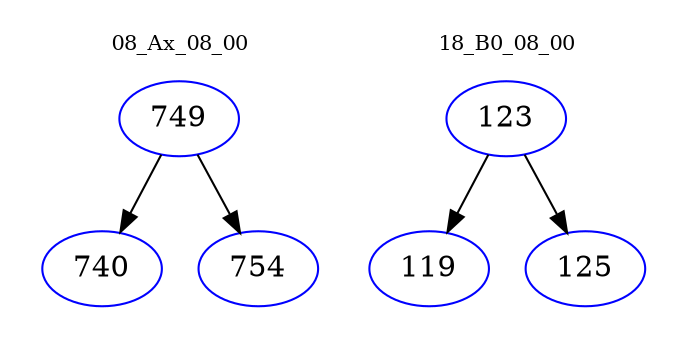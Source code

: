 digraph{
subgraph cluster_0 {
color = white
label = "08_Ax_08_00";
fontsize=10;
T0_749 [label="749", color="blue"]
T0_749 -> T0_740 [color="black"]
T0_740 [label="740", color="blue"]
T0_749 -> T0_754 [color="black"]
T0_754 [label="754", color="blue"]
}
subgraph cluster_1 {
color = white
label = "18_B0_08_00";
fontsize=10;
T1_123 [label="123", color="blue"]
T1_123 -> T1_119 [color="black"]
T1_119 [label="119", color="blue"]
T1_123 -> T1_125 [color="black"]
T1_125 [label="125", color="blue"]
}
}
